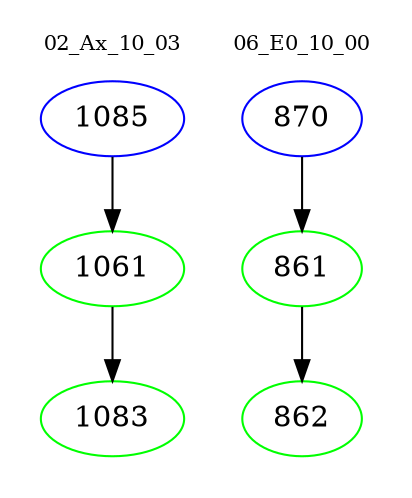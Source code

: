 digraph{
subgraph cluster_0 {
color = white
label = "02_Ax_10_03";
fontsize=10;
T0_1085 [label="1085", color="blue"]
T0_1085 -> T0_1061 [color="black"]
T0_1061 [label="1061", color="green"]
T0_1061 -> T0_1083 [color="black"]
T0_1083 [label="1083", color="green"]
}
subgraph cluster_1 {
color = white
label = "06_E0_10_00";
fontsize=10;
T1_870 [label="870", color="blue"]
T1_870 -> T1_861 [color="black"]
T1_861 [label="861", color="green"]
T1_861 -> T1_862 [color="black"]
T1_862 [label="862", color="green"]
}
}
